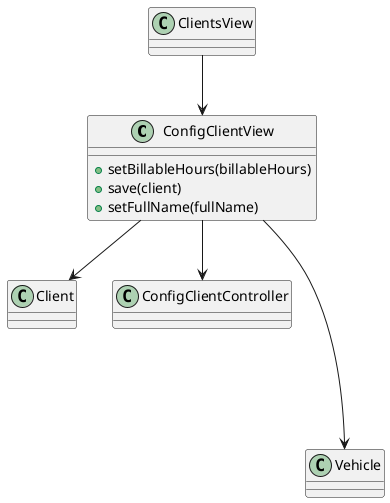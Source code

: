 @startuml
	class ConfigClientView {
	+setBillableHours(billableHours)
	+save(client)
	+setFullName(fullName)
	}

	ConfigClientView --> Client
	ClientsView --> ConfigClientView
	ConfigClientView --> ConfigClientController
	ConfigClientView ----> Vehicle
@enduml